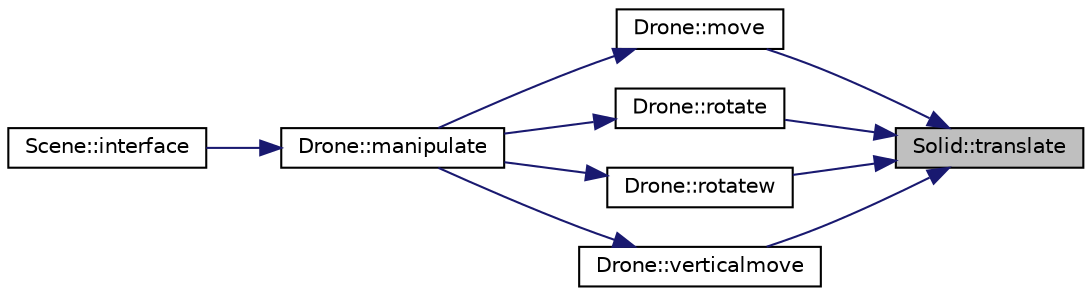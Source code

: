 digraph "Solid::translate"
{
 // LATEX_PDF_SIZE
  edge [fontname="Helvetica",fontsize="10",labelfontname="Helvetica",labelfontsize="10"];
  node [fontname="Helvetica",fontsize="10",shape=record];
  rankdir="RL";
  Node1 [label="Solid::translate",height=0.2,width=0.4,color="black", fillcolor="grey75", style="filled", fontcolor="black",tooltip=" "];
  Node1 -> Node2 [dir="back",color="midnightblue",fontsize="10",style="solid",fontname="Helvetica"];
  Node2 [label="Drone::move",height=0.2,width=0.4,color="black", fillcolor="white", style="filled",URL="$class_drone.html#a48d21a869d0c8051025b20494ae8db19",tooltip=" "];
  Node2 -> Node3 [dir="back",color="midnightblue",fontsize="10",style="solid",fontname="Helvetica"];
  Node3 [label="Drone::manipulate",height=0.2,width=0.4,color="black", fillcolor="white", style="filled",URL="$class_drone.html#ab107828b18e17e50b4125711c8394abc",tooltip=" "];
  Node3 -> Node4 [dir="back",color="midnightblue",fontsize="10",style="solid",fontname="Helvetica"];
  Node4 [label="Scene::interface",height=0.2,width=0.4,color="black", fillcolor="white", style="filled",URL="$class_scene.html#a464d4ccb6869c4b858f4a667700c42d5",tooltip=" "];
  Node1 -> Node5 [dir="back",color="midnightblue",fontsize="10",style="solid",fontname="Helvetica"];
  Node5 [label="Drone::rotate",height=0.2,width=0.4,color="black", fillcolor="white", style="filled",URL="$class_drone.html#a9d43801728eee60ad432900b7c3e6049",tooltip=" "];
  Node5 -> Node3 [dir="back",color="midnightblue",fontsize="10",style="solid",fontname="Helvetica"];
  Node1 -> Node6 [dir="back",color="midnightblue",fontsize="10",style="solid",fontname="Helvetica"];
  Node6 [label="Drone::rotatew",height=0.2,width=0.4,color="black", fillcolor="white", style="filled",URL="$class_drone.html#a0f1e510f390db50d5084281eaf697c93",tooltip=" "];
  Node6 -> Node3 [dir="back",color="midnightblue",fontsize="10",style="solid",fontname="Helvetica"];
  Node1 -> Node7 [dir="back",color="midnightblue",fontsize="10",style="solid",fontname="Helvetica"];
  Node7 [label="Drone::verticalmove",height=0.2,width=0.4,color="black", fillcolor="white", style="filled",URL="$class_drone.html#afaef746e896166beecb2adc74fa46742",tooltip=" "];
  Node7 -> Node3 [dir="back",color="midnightblue",fontsize="10",style="solid",fontname="Helvetica"];
}
